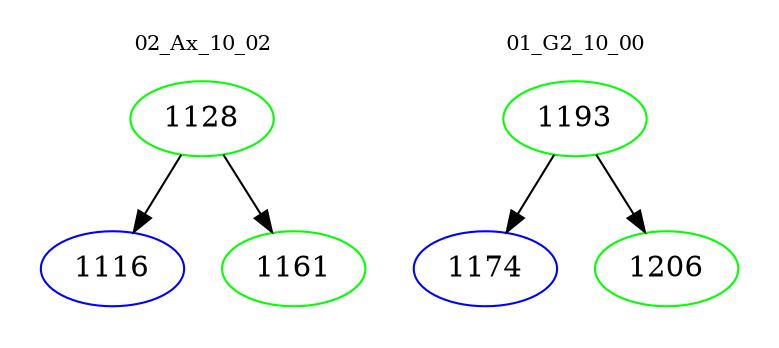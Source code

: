 digraph{
subgraph cluster_0 {
color = white
label = "02_Ax_10_02";
fontsize=10;
T0_1128 [label="1128", color="green"]
T0_1128 -> T0_1116 [color="black"]
T0_1116 [label="1116", color="blue"]
T0_1128 -> T0_1161 [color="black"]
T0_1161 [label="1161", color="green"]
}
subgraph cluster_1 {
color = white
label = "01_G2_10_00";
fontsize=10;
T1_1193 [label="1193", color="green"]
T1_1193 -> T1_1174 [color="black"]
T1_1174 [label="1174", color="blue"]
T1_1193 -> T1_1206 [color="black"]
T1_1206 [label="1206", color="green"]
}
}
